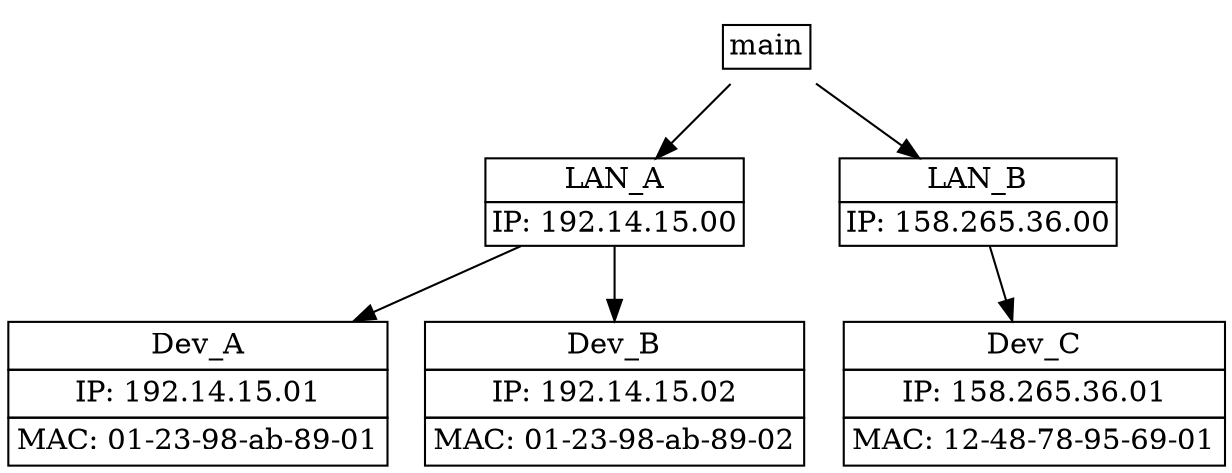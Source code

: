 digraph Network {
		main[shape=none, margin=0, label=<
<TABLE BORDER="0" CELLBORDER="1" CELLSPACING="0" CELLPADDING="2">
	<TR><TD COLSPAN="3">main</TD></TR>
</TABLE>>];
		LAN_A[shape=none, margin=0, label=<
<TABLE BORDER="0" CELLBORDER="1" CELLSPACING="0" CELLPADDING="2">
	<TR><TD COLSPAN="3">LAN_A</TD></TR>
	<TR><TD COLSPAN="3">IP: 192.14.15.00</TD></TR>
</TABLE>>];
		Dev_A[shape=none, margin=0, label=<
<TABLE BORDER="0" CELLBORDER="1" CELLSPACING="0" CELLPADDING="3">
	<TR><TD COLSPAN="3">Dev_A</TD></TR>
	<TR><TD COLSPAN="3">IP: 192.14.15.01</TD></TR>
	<TR><TD COLSPAN="3">MAC: 01-23-98-ab-89-01</TD></TR>
</TABLE>>];
edge [color=black];
LAN_A -> Dev_A
		Dev_B[shape=none, margin=0, label=<
<TABLE BORDER="0" CELLBORDER="1" CELLSPACING="0" CELLPADDING="3">
	<TR><TD COLSPAN="3">Dev_B</TD></TR>
	<TR><TD COLSPAN="3">IP: 192.14.15.02</TD></TR>
	<TR><TD COLSPAN="3">MAC: 01-23-98-ab-89-02</TD></TR>
</TABLE>>];
edge [color=black];
LAN_A -> Dev_B
main ->LAN_A
		LAN_B[shape=none, margin=0, label=<
<TABLE BORDER="0" CELLBORDER="1" CELLSPACING="0" CELLPADDING="2">
	<TR><TD COLSPAN="3">LAN_B</TD></TR>
	<TR><TD COLSPAN="3">IP: 158.265.36.00</TD></TR>
</TABLE>>];
		Dev_C[shape=none, margin=0, label=<
<TABLE BORDER="0" CELLBORDER="1" CELLSPACING="0" CELLPADDING="3">
	<TR><TD COLSPAN="3">Dev_C</TD></TR>
	<TR><TD COLSPAN="3">IP: 158.265.36.01</TD></TR>
	<TR><TD COLSPAN="3">MAC: 12-48-78-95-69-01</TD></TR>
</TABLE>>];
edge [color=black];
LAN_B -> Dev_C
main ->LAN_B
}